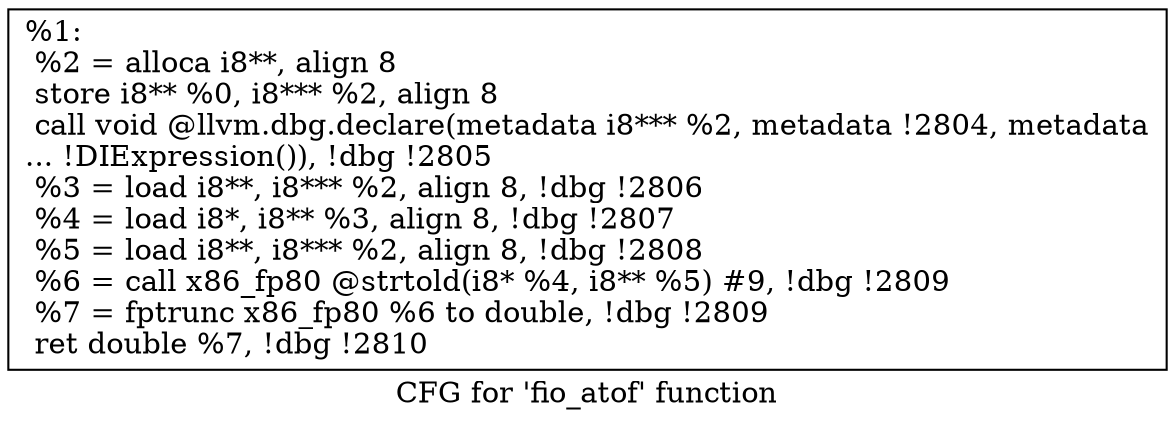 digraph "CFG for 'fio_atof' function" {
	label="CFG for 'fio_atof' function";

	Node0x5568513086e0 [shape=record,label="{%1:\l  %2 = alloca i8**, align 8\l  store i8** %0, i8*** %2, align 8\l  call void @llvm.dbg.declare(metadata i8*** %2, metadata !2804, metadata\l... !DIExpression()), !dbg !2805\l  %3 = load i8**, i8*** %2, align 8, !dbg !2806\l  %4 = load i8*, i8** %3, align 8, !dbg !2807\l  %5 = load i8**, i8*** %2, align 8, !dbg !2808\l  %6 = call x86_fp80 @strtold(i8* %4, i8** %5) #9, !dbg !2809\l  %7 = fptrunc x86_fp80 %6 to double, !dbg !2809\l  ret double %7, !dbg !2810\l}"];
}
